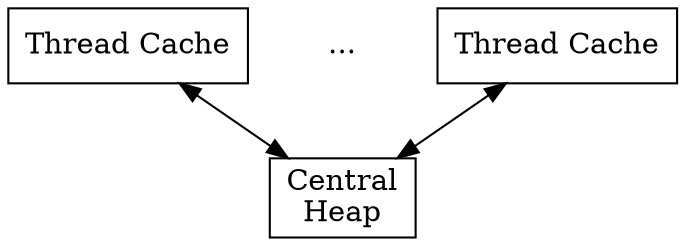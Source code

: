digraph Overview {
node [shape = box]

{rank=same
T1 [label="Thread Cache"]
Tsep [label="...", shape=plaintext]
Tn [label="Thread Cache"]
T1 -> Tsep -> Tn [style=invis]
}

C [label="Central\nHeap"]
T1 -> C [dir=both]
Tn -> C [dir=both]

}
